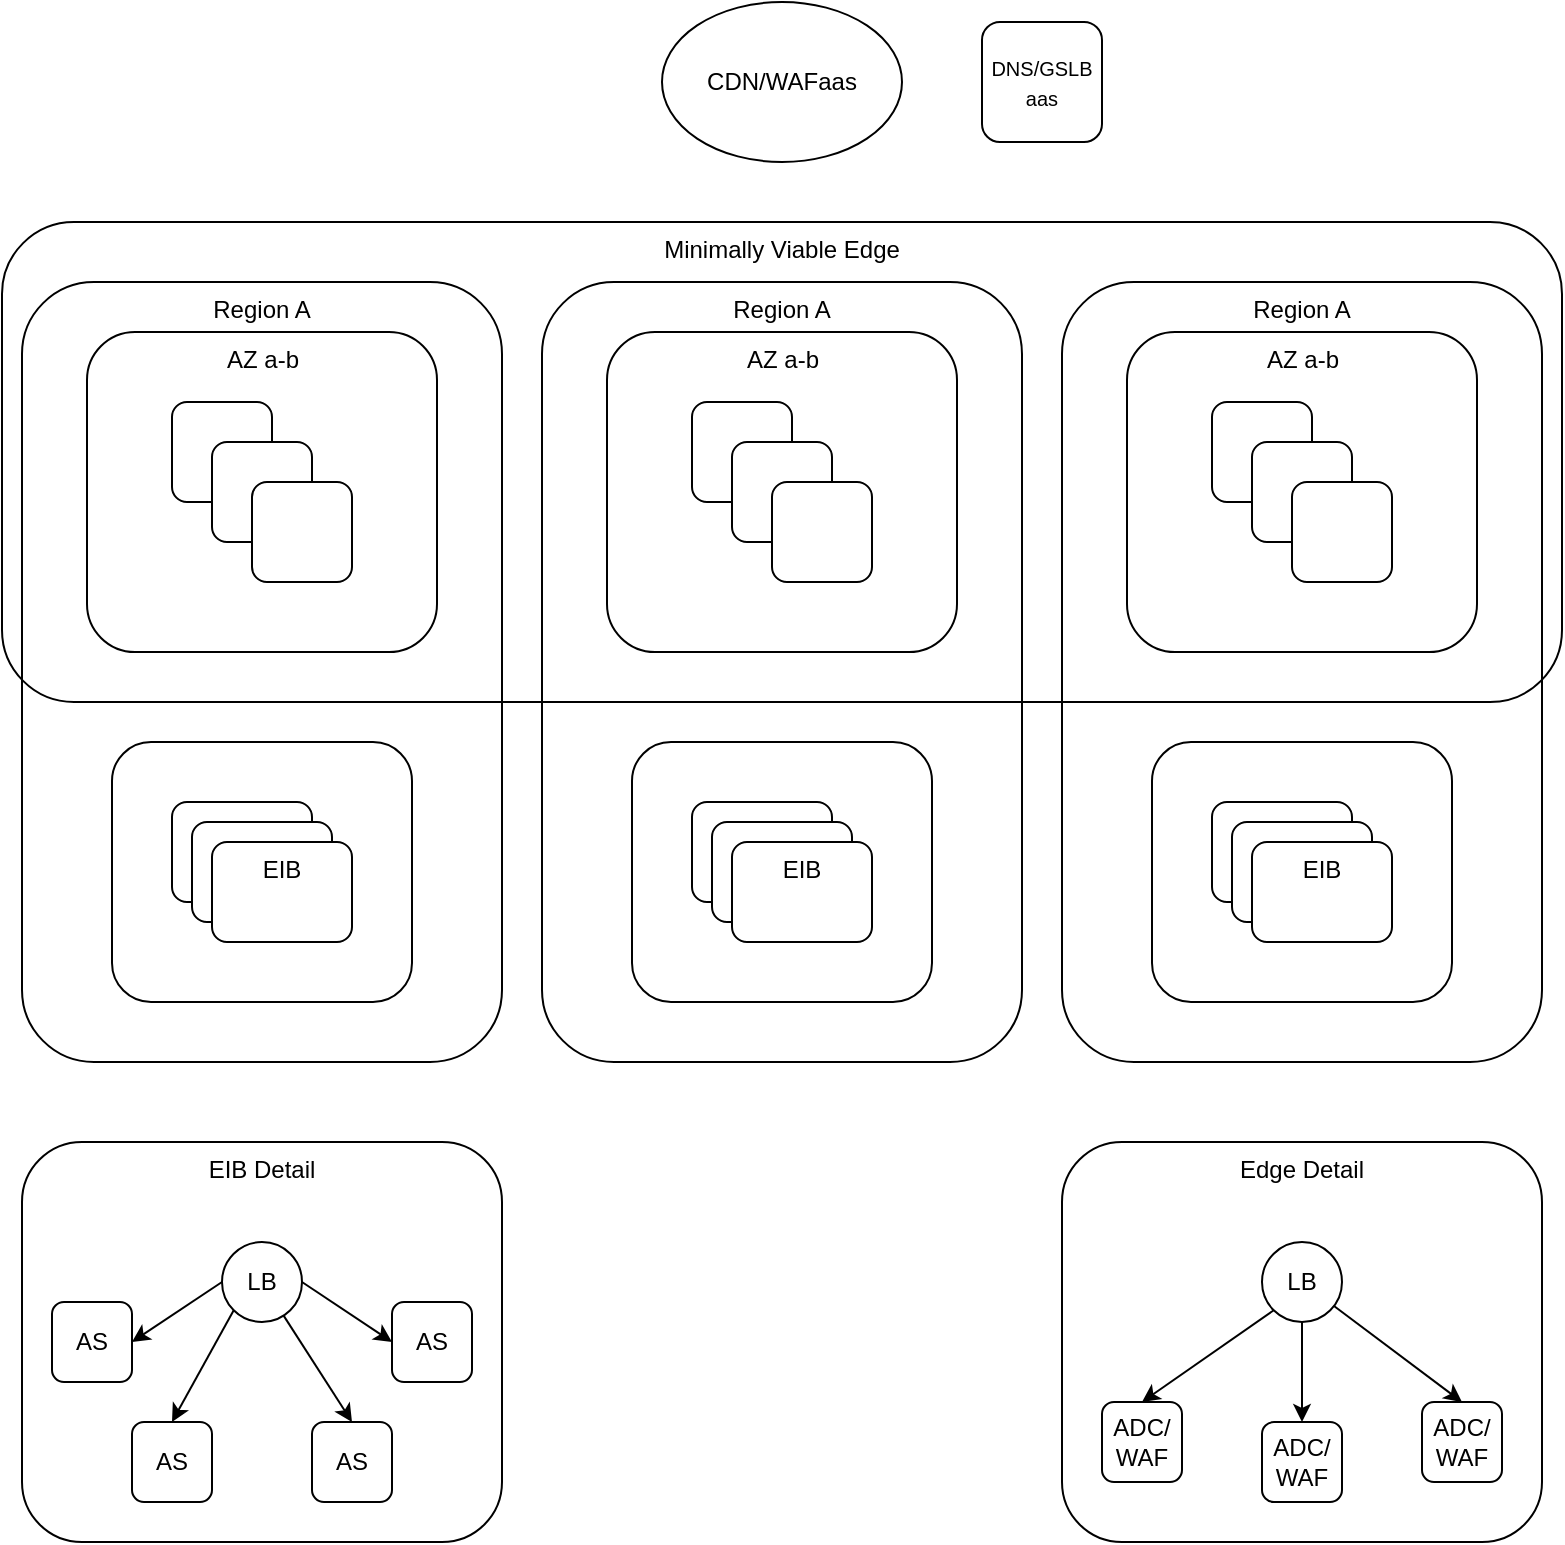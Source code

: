 <mxfile version="13.6.5">
    <diagram id="dR1j97NGXjRHPyE2NPLm" name="Page-1">
        <mxGraphModel dx="1327" dy="670" grid="1" gridSize="10" guides="1" tooltips="1" connect="1" arrows="1" fold="1" page="1" pageScale="1" pageWidth="850" pageHeight="1100" math="0" shadow="0">
            <root>
                <mxCell id="0"/>
                <mxCell id="1" parent="0"/>
                <mxCell id="2" value="CDN/WAFaas" style="ellipse;whiteSpace=wrap;html=1;" parent="1" vertex="1">
                    <mxGeometry x="360" y="30" width="120" height="80" as="geometry"/>
                </mxCell>
                <mxCell id="3" value="&lt;font style=&quot;font-size: 10px&quot;&gt;DNS/GSLB&lt;br&gt;aas&lt;br&gt;&lt;/font&gt;" style="rounded=1;whiteSpace=wrap;html=1;" parent="1" vertex="1">
                    <mxGeometry x="520" y="40" width="60" height="60" as="geometry"/>
                </mxCell>
                <mxCell id="119" value="" style="group" vertex="1" connectable="0" parent="1">
                    <mxGeometry x="30" y="140" width="780" height="420" as="geometry"/>
                </mxCell>
                <mxCell id="90" value="" style="group" vertex="1" connectable="0" parent="119">
                    <mxGeometry x="10" y="30" width="240" height="390" as="geometry"/>
                </mxCell>
                <mxCell id="45" value="Region A" style="rounded=1;whiteSpace=wrap;html=1;align=center;verticalAlign=top;" vertex="1" parent="90">
                    <mxGeometry width="240" height="390" as="geometry"/>
                </mxCell>
                <mxCell id="5" value="AZ a-b" style="rounded=1;whiteSpace=wrap;html=1;align=center;verticalAlign=top;" parent="90" vertex="1">
                    <mxGeometry x="32.5" y="25" width="175" height="160" as="geometry"/>
                </mxCell>
                <mxCell id="38" value="" style="group" vertex="1" connectable="0" parent="90">
                    <mxGeometry x="75" y="60" width="90" height="90" as="geometry"/>
                </mxCell>
                <mxCell id="11" value="" style="rounded=1;whiteSpace=wrap;html=1;align=center;" parent="38" vertex="1">
                    <mxGeometry width="50" height="50" as="geometry"/>
                </mxCell>
                <mxCell id="12" value="" style="rounded=1;whiteSpace=wrap;html=1;align=center;" parent="38" vertex="1">
                    <mxGeometry x="20" y="20" width="50" height="50" as="geometry"/>
                </mxCell>
                <mxCell id="13" value="" style="rounded=1;whiteSpace=wrap;html=1;align=center;" parent="38" vertex="1">
                    <mxGeometry x="40" y="40" width="50" height="50" as="geometry"/>
                </mxCell>
                <mxCell id="89" value="" style="group" vertex="1" connectable="0" parent="90">
                    <mxGeometry x="45" y="230" width="150" height="130" as="geometry"/>
                </mxCell>
                <mxCell id="30" value="" style="rounded=1;whiteSpace=wrap;html=1;align=center;" parent="89" vertex="1">
                    <mxGeometry width="150" height="130" as="geometry"/>
                </mxCell>
                <mxCell id="88" value="" style="group" vertex="1" connectable="0" parent="89">
                    <mxGeometry x="30" y="30" width="90" height="70" as="geometry"/>
                </mxCell>
                <mxCell id="6" value="" style="rounded=1;whiteSpace=wrap;html=1;verticalAlign=top;" parent="88" vertex="1">
                    <mxGeometry width="70" height="50" as="geometry"/>
                </mxCell>
                <mxCell id="85" value="" style="rounded=1;whiteSpace=wrap;html=1;verticalAlign=top;" vertex="1" parent="88">
                    <mxGeometry x="10" y="10" width="70" height="50" as="geometry"/>
                </mxCell>
                <mxCell id="86" value="EIB" style="rounded=1;whiteSpace=wrap;html=1;verticalAlign=top;" vertex="1" parent="88">
                    <mxGeometry x="20" y="20" width="70" height="50" as="geometry"/>
                </mxCell>
                <mxCell id="91" value="" style="group" vertex="1" connectable="0" parent="119">
                    <mxGeometry x="270" y="30" width="240" height="390" as="geometry"/>
                </mxCell>
                <mxCell id="92" value="Region A" style="rounded=1;whiteSpace=wrap;html=1;align=center;verticalAlign=top;" vertex="1" parent="91">
                    <mxGeometry width="240" height="390" as="geometry"/>
                </mxCell>
                <mxCell id="93" value="AZ a-b" style="rounded=1;whiteSpace=wrap;html=1;align=center;verticalAlign=top;" vertex="1" parent="91">
                    <mxGeometry x="32.5" y="25" width="175" height="160" as="geometry"/>
                </mxCell>
                <mxCell id="94" value="" style="group" vertex="1" connectable="0" parent="91">
                    <mxGeometry x="75" y="60" width="90" height="90" as="geometry"/>
                </mxCell>
                <mxCell id="95" value="" style="rounded=1;whiteSpace=wrap;html=1;align=center;" vertex="1" parent="94">
                    <mxGeometry width="50" height="50" as="geometry"/>
                </mxCell>
                <mxCell id="96" value="" style="rounded=1;whiteSpace=wrap;html=1;align=center;" vertex="1" parent="94">
                    <mxGeometry x="20" y="20" width="50" height="50" as="geometry"/>
                </mxCell>
                <mxCell id="97" value="" style="rounded=1;whiteSpace=wrap;html=1;align=center;" vertex="1" parent="94">
                    <mxGeometry x="40" y="40" width="50" height="50" as="geometry"/>
                </mxCell>
                <mxCell id="98" value="" style="group" vertex="1" connectable="0" parent="91">
                    <mxGeometry x="45" y="230" width="150" height="130" as="geometry"/>
                </mxCell>
                <mxCell id="99" value="" style="rounded=1;whiteSpace=wrap;html=1;align=center;" vertex="1" parent="98">
                    <mxGeometry width="150" height="130" as="geometry"/>
                </mxCell>
                <mxCell id="100" value="" style="group" vertex="1" connectable="0" parent="98">
                    <mxGeometry x="30" y="30" width="90" height="70" as="geometry"/>
                </mxCell>
                <mxCell id="101" value="" style="rounded=1;whiteSpace=wrap;html=1;verticalAlign=top;" vertex="1" parent="100">
                    <mxGeometry width="70" height="50" as="geometry"/>
                </mxCell>
                <mxCell id="102" value="" style="rounded=1;whiteSpace=wrap;html=1;verticalAlign=top;" vertex="1" parent="100">
                    <mxGeometry x="10" y="10" width="70" height="50" as="geometry"/>
                </mxCell>
                <mxCell id="103" value="EIB" style="rounded=1;whiteSpace=wrap;html=1;verticalAlign=top;" vertex="1" parent="100">
                    <mxGeometry x="20" y="20" width="70" height="50" as="geometry"/>
                </mxCell>
                <mxCell id="104" value="" style="group" vertex="1" connectable="0" parent="119">
                    <mxGeometry x="530" y="30" width="240" height="390" as="geometry"/>
                </mxCell>
                <mxCell id="105" value="Region A" style="rounded=1;whiteSpace=wrap;html=1;align=center;verticalAlign=top;" vertex="1" parent="104">
                    <mxGeometry width="240" height="390" as="geometry"/>
                </mxCell>
                <mxCell id="106" value="AZ a-b" style="rounded=1;whiteSpace=wrap;html=1;align=center;verticalAlign=top;" vertex="1" parent="104">
                    <mxGeometry x="32.5" y="25" width="175" height="160" as="geometry"/>
                </mxCell>
                <mxCell id="107" value="" style="group" vertex="1" connectable="0" parent="104">
                    <mxGeometry x="75" y="60" width="90" height="90" as="geometry"/>
                </mxCell>
                <mxCell id="108" value="" style="rounded=1;whiteSpace=wrap;html=1;align=center;" vertex="1" parent="107">
                    <mxGeometry width="50" height="50" as="geometry"/>
                </mxCell>
                <mxCell id="109" value="" style="rounded=1;whiteSpace=wrap;html=1;align=center;" vertex="1" parent="107">
                    <mxGeometry x="20" y="20" width="50" height="50" as="geometry"/>
                </mxCell>
                <mxCell id="110" value="" style="rounded=1;whiteSpace=wrap;html=1;align=center;" vertex="1" parent="107">
                    <mxGeometry x="40" y="40" width="50" height="50" as="geometry"/>
                </mxCell>
                <mxCell id="111" value="" style="group" vertex="1" connectable="0" parent="104">
                    <mxGeometry x="45" y="230" width="150" height="130" as="geometry"/>
                </mxCell>
                <mxCell id="112" value="" style="rounded=1;whiteSpace=wrap;html=1;align=center;" vertex="1" parent="111">
                    <mxGeometry width="150" height="130" as="geometry"/>
                </mxCell>
                <mxCell id="113" value="" style="group" vertex="1" connectable="0" parent="111">
                    <mxGeometry x="30" y="30" width="90" height="70" as="geometry"/>
                </mxCell>
                <mxCell id="114" value="" style="rounded=1;whiteSpace=wrap;html=1;verticalAlign=top;" vertex="1" parent="113">
                    <mxGeometry width="70" height="50" as="geometry"/>
                </mxCell>
                <mxCell id="115" value="" style="rounded=1;whiteSpace=wrap;html=1;verticalAlign=top;" vertex="1" parent="113">
                    <mxGeometry x="10" y="10" width="70" height="50" as="geometry"/>
                </mxCell>
                <mxCell id="116" value="EIB" style="rounded=1;whiteSpace=wrap;html=1;verticalAlign=top;" vertex="1" parent="113">
                    <mxGeometry x="20" y="20" width="70" height="50" as="geometry"/>
                </mxCell>
                <mxCell id="117" value="Minimally Viable Edge" style="rounded=1;whiteSpace=wrap;html=1;verticalAlign=top;fillColor=none;" vertex="1" parent="119">
                    <mxGeometry width="780" height="240" as="geometry"/>
                </mxCell>
                <mxCell id="134" value="" style="group" vertex="1" connectable="0" parent="1">
                    <mxGeometry x="40" y="600" width="240" height="200" as="geometry"/>
                </mxCell>
                <mxCell id="9" value="EIB Detail" style="rounded=1;whiteSpace=wrap;html=1;verticalAlign=top;" parent="134" vertex="1">
                    <mxGeometry width="240" height="200" as="geometry"/>
                </mxCell>
                <mxCell id="120" value="AS" style="rounded=1;whiteSpace=wrap;html=1;fillColor=none;" vertex="1" parent="134">
                    <mxGeometry x="15" y="80" width="40" height="40" as="geometry"/>
                </mxCell>
                <mxCell id="123" value="AS" style="rounded=1;whiteSpace=wrap;html=1;fillColor=none;" vertex="1" parent="134">
                    <mxGeometry x="55" y="140" width="40" height="40" as="geometry"/>
                </mxCell>
                <mxCell id="124" value="AS" style="rounded=1;whiteSpace=wrap;html=1;fillColor=none;" vertex="1" parent="134">
                    <mxGeometry x="145" y="140" width="40" height="40" as="geometry"/>
                </mxCell>
                <mxCell id="125" value="AS" style="rounded=1;whiteSpace=wrap;html=1;fillColor=none;" vertex="1" parent="134">
                    <mxGeometry x="185" y="80" width="40" height="40" as="geometry"/>
                </mxCell>
                <mxCell id="129" style="edgeStyle=none;rounded=0;orthogonalLoop=1;jettySize=auto;html=1;exitX=0;exitY=0.5;exitDx=0;exitDy=0;entryX=1;entryY=0.5;entryDx=0;entryDy=0;" edge="1" parent="134" source="126" target="120">
                    <mxGeometry relative="1" as="geometry"/>
                </mxCell>
                <mxCell id="130" value="" style="edgeStyle=none;rounded=0;orthogonalLoop=1;jettySize=auto;html=1;entryX=0.5;entryY=0;entryDx=0;entryDy=0;" edge="1" parent="134" source="126" target="124">
                    <mxGeometry relative="1" as="geometry"/>
                </mxCell>
                <mxCell id="131" style="edgeStyle=none;rounded=0;orthogonalLoop=1;jettySize=auto;html=1;exitX=0;exitY=1;exitDx=0;exitDy=0;entryX=0.5;entryY=0;entryDx=0;entryDy=0;" edge="1" parent="134" source="126" target="123">
                    <mxGeometry relative="1" as="geometry"/>
                </mxCell>
                <mxCell id="133" style="edgeStyle=none;rounded=0;orthogonalLoop=1;jettySize=auto;html=1;exitX=1;exitY=0.5;exitDx=0;exitDy=0;entryX=0;entryY=0.5;entryDx=0;entryDy=0;" edge="1" parent="134" source="126" target="125">
                    <mxGeometry relative="1" as="geometry"/>
                </mxCell>
                <mxCell id="126" value="LB" style="ellipse;whiteSpace=wrap;html=1;aspect=fixed;fillColor=none;" vertex="1" parent="134">
                    <mxGeometry x="100" y="50" width="40" height="40" as="geometry"/>
                </mxCell>
                <mxCell id="136" value="Edge Detail" style="rounded=1;whiteSpace=wrap;html=1;verticalAlign=top;" vertex="1" parent="1">
                    <mxGeometry x="560" y="600" width="240" height="200" as="geometry"/>
                </mxCell>
                <mxCell id="137" value="ADC/&lt;br&gt;WAF" style="rounded=1;whiteSpace=wrap;html=1;fillColor=none;" vertex="1" parent="1">
                    <mxGeometry x="580" y="730" width="40" height="40" as="geometry"/>
                </mxCell>
                <mxCell id="138" value="ADC/&lt;br&gt;WAF" style="rounded=1;whiteSpace=wrap;html=1;fillColor=none;" vertex="1" parent="1">
                    <mxGeometry x="660" y="740" width="40" height="40" as="geometry"/>
                </mxCell>
                <mxCell id="139" value="ADC/&lt;br&gt;WAF" style="rounded=1;whiteSpace=wrap;html=1;fillColor=none;" vertex="1" parent="1">
                    <mxGeometry x="740" y="730" width="40" height="40" as="geometry"/>
                </mxCell>
                <mxCell id="141" style="edgeStyle=none;rounded=0;orthogonalLoop=1;jettySize=auto;html=1;exitX=0;exitY=1;exitDx=0;exitDy=0;entryX=0.5;entryY=0;entryDx=0;entryDy=0;" edge="1" parent="1" source="145" target="137">
                    <mxGeometry relative="1" as="geometry"/>
                </mxCell>
                <mxCell id="142" value="" style="edgeStyle=none;rounded=0;orthogonalLoop=1;jettySize=auto;html=1;entryX=0.5;entryY=0;entryDx=0;entryDy=0;" edge="1" parent="1" source="145" target="139">
                    <mxGeometry relative="1" as="geometry"/>
                </mxCell>
                <mxCell id="143" style="edgeStyle=none;rounded=0;orthogonalLoop=1;jettySize=auto;html=1;exitX=0.5;exitY=1;exitDx=0;exitDy=0;entryX=0.5;entryY=0;entryDx=0;entryDy=0;" edge="1" parent="1" source="145" target="138">
                    <mxGeometry relative="1" as="geometry"/>
                </mxCell>
                <mxCell id="145" value="LB" style="ellipse;whiteSpace=wrap;html=1;aspect=fixed;fillColor=none;" vertex="1" parent="1">
                    <mxGeometry x="660" y="650" width="40" height="40" as="geometry"/>
                </mxCell>
            </root>
        </mxGraphModel>
    </diagram>
</mxfile>